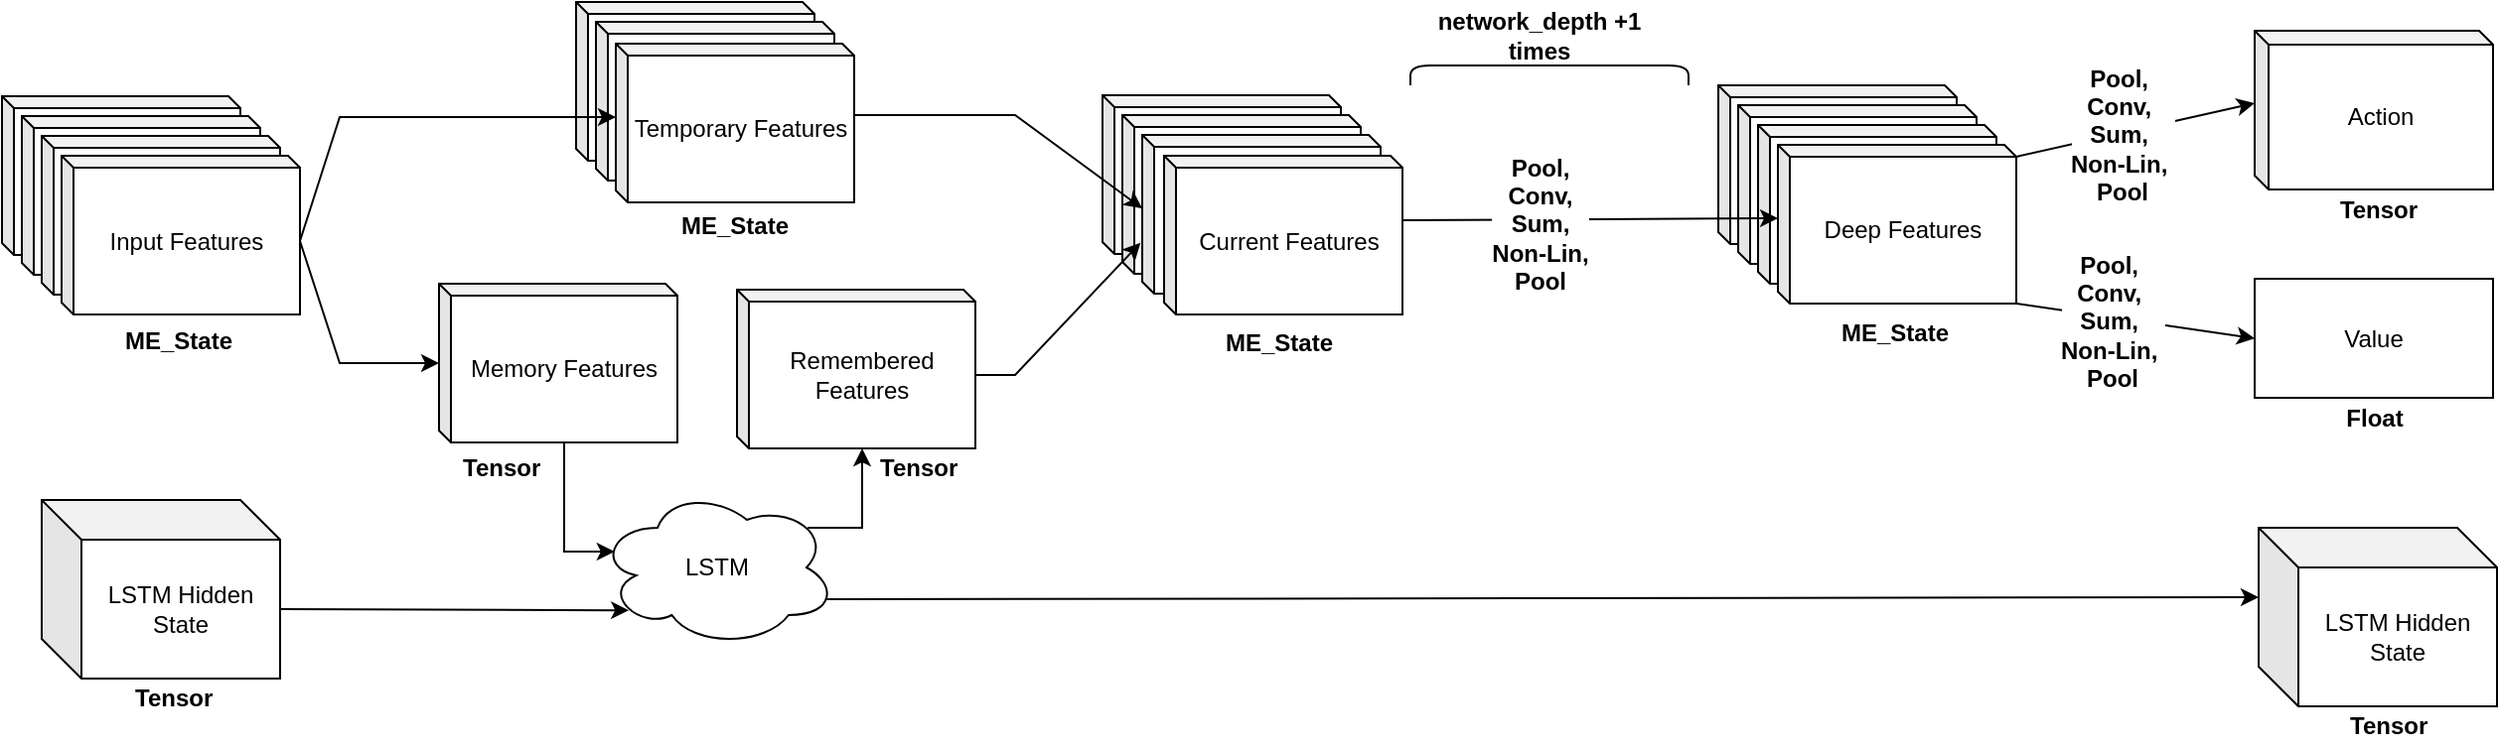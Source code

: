 <mxfile version="12.8.2" type="device"><diagram id="r8UHew-7JKpUn5vRE1y-" name="Page-1"><mxGraphModel dx="815" dy="493" grid="1" gridSize="10" guides="1" tooltips="1" connect="1" arrows="1" fold="1" page="1" pageScale="1" pageWidth="1654" pageHeight="2336" math="0" shadow="0"><root><mxCell id="0"/><mxCell id="1" parent="0"/><mxCell id="9vNF70mzWqmQDMwWjLkj-1" value="Action" style="shape=cube;whiteSpace=wrap;html=1;boundedLbl=1;backgroundOutline=1;darkOpacity=0.05;darkOpacity2=0.1;size=7;" parent="1" vertex="1"><mxGeometry x="1164" y="79.5" width="120" height="80" as="geometry"/></mxCell><mxCell id="9vNF70mzWqmQDMwWjLkj-4" value="" style="shape=cube;whiteSpace=wrap;html=1;boundedLbl=1;backgroundOutline=1;darkOpacity=0.05;darkOpacity2=0.1;size=6;" parent="1" vertex="1"><mxGeometry x="30" y="112.5" width="120" height="80" as="geometry"/></mxCell><mxCell id="9vNF70mzWqmQDMwWjLkj-5" value="" style="shape=cube;whiteSpace=wrap;html=1;boundedLbl=1;backgroundOutline=1;darkOpacity=0.05;darkOpacity2=0.1;size=6;" parent="1" vertex="1"><mxGeometry x="40" y="122.5" width="120" height="80" as="geometry"/></mxCell><mxCell id="9vNF70mzWqmQDMwWjLkj-6" value="" style="shape=cube;whiteSpace=wrap;html=1;boundedLbl=1;backgroundOutline=1;darkOpacity=0.05;darkOpacity2=0.1;size=6;" parent="1" vertex="1"><mxGeometry x="50" y="132.5" width="120" height="80" as="geometry"/></mxCell><mxCell id="9vNF70mzWqmQDMwWjLkj-7" value="Memory Features" style="shape=cube;whiteSpace=wrap;html=1;boundedLbl=1;backgroundOutline=1;darkOpacity=0.05;darkOpacity2=0.1;size=6;" parent="1" vertex="1"><mxGeometry x="250" y="207" width="120" height="80" as="geometry"/></mxCell><mxCell id="9vNF70mzWqmQDMwWjLkj-8" value="&lt;b&gt;ME_State&lt;br&gt;&lt;/b&gt;" style="text;html=1;strokeColor=none;fillColor=none;align=left;verticalAlign=middle;whiteSpace=wrap;rounded=0;" parent="1" vertex="1"><mxGeometry x="90" y="222.5" width="60" height="27.5" as="geometry"/></mxCell><mxCell id="9vNF70mzWqmQDMwWjLkj-11" value="" style="shape=cube;whiteSpace=wrap;html=1;boundedLbl=1;backgroundOutline=1;darkOpacity=0.05;darkOpacity2=0.1;size=6;" parent="1" vertex="1"><mxGeometry x="894" y="107" width="120" height="80" as="geometry"/></mxCell><mxCell id="9vNF70mzWqmQDMwWjLkj-12" value="" style="shape=cube;whiteSpace=wrap;html=1;boundedLbl=1;backgroundOutline=1;darkOpacity=0.05;darkOpacity2=0.1;size=6;" parent="1" vertex="1"><mxGeometry x="904" y="117" width="120" height="80" as="geometry"/></mxCell><mxCell id="9vNF70mzWqmQDMwWjLkj-13" value="" style="shape=cube;whiteSpace=wrap;html=1;boundedLbl=1;backgroundOutline=1;darkOpacity=0.05;darkOpacity2=0.1;size=6;" parent="1" vertex="1"><mxGeometry x="914" y="127" width="120" height="80" as="geometry"/></mxCell><mxCell id="9vNF70mzWqmQDMwWjLkj-14" value="Deep Features" style="shape=cube;whiteSpace=wrap;html=1;boundedLbl=1;backgroundOutline=1;darkOpacity=0.05;darkOpacity2=0.1;size=6;" parent="1" vertex="1"><mxGeometry x="924" y="137" width="120" height="80" as="geometry"/></mxCell><mxCell id="9vNF70mzWqmQDMwWjLkj-15" value="" style="endArrow=classic;html=1;entryX=0;entryY=0;entryDx=0;entryDy=37;entryPerimeter=0;exitX=0;exitY=0;exitDx=120;exitDy=43;exitPerimeter=0;" parent="1" target="9vNF70mzWqmQDMwWjLkj-14" edge="1"><mxGeometry width="50" height="50" relative="1" as="geometry"><mxPoint x="734" y="175" as="sourcePoint"/><mxPoint x="634" y="367" as="targetPoint"/></mxGeometry></mxCell><mxCell id="9vNF70mzWqmQDMwWjLkj-16" value="Pool,&lt;br&gt;Conv,&lt;br&gt;Sum,&lt;br&gt;Non-Lin,&lt;br&gt;Pool" style="text;html=1;align=center;verticalAlign=middle;resizable=0;points=[];labelBackgroundColor=#ffffff;fontStyle=1" parent="9vNF70mzWqmQDMwWjLkj-15" vertex="1" connectable="0"><mxGeometry x="-0.368" y="1" relative="1" as="geometry"><mxPoint x="10.01" y="3.32" as="offset"/></mxGeometry></mxCell><mxCell id="9vNF70mzWqmQDMwWjLkj-18" value="network_depth +1 times" style="text;html=1;strokeColor=none;fillColor=none;align=center;verticalAlign=middle;whiteSpace=wrap;rounded=0;fontStyle=1" parent="1" vertex="1"><mxGeometry x="749" y="67" width="110" height="30" as="geometry"/></mxCell><mxCell id="9vNF70mzWqmQDMwWjLkj-22" value="Tensor" style="text;html=1;align=center;verticalAlign=middle;resizable=0;points=[];autosize=1;fontStyle=1" parent="1" vertex="1"><mxGeometry x="1201" y="159.5" width="50" height="20" as="geometry"/></mxCell><mxCell id="9vNF70mzWqmQDMwWjLkj-23" value="Value" style="rounded=0;whiteSpace=wrap;html=1;" parent="1" vertex="1"><mxGeometry x="1164" y="204.5" width="120" height="60" as="geometry"/></mxCell><mxCell id="9vNF70mzWqmQDMwWjLkj-25" value="Float" style="text;html=1;align=center;verticalAlign=middle;resizable=0;points=[];autosize=1;fontStyle=1" parent="1" vertex="1"><mxGeometry x="1204" y="264.5" width="40" height="20" as="geometry"/></mxCell><mxCell id="nC4o5rSu2hYSyRS7NJ_2-1" value="" style="endArrow=none;html=1;" parent="1" edge="1"><mxGeometry width="50" height="50" relative="1" as="geometry"><mxPoint x="739" y="107" as="sourcePoint"/><mxPoint x="879" y="107" as="targetPoint"/><Array as="points"><mxPoint x="739" y="97"/><mxPoint x="879" y="97"/></Array></mxGeometry></mxCell><mxCell id="bKiQsrLSR-P_NXFVlVOJ-1" value="&lt;b&gt;ME_State&lt;br&gt;&lt;/b&gt;" style="text;html=1;strokeColor=none;fillColor=none;align=left;verticalAlign=middle;whiteSpace=wrap;rounded=0;" vertex="1" parent="1"><mxGeometry x="954" y="222" width="60" height="20.5" as="geometry"/></mxCell><mxCell id="bKiQsrLSR-P_NXFVlVOJ-2" value="&lt;span style=&quot;text-align: left ; white-space: normal&quot;&gt;LSTM Hidden State&lt;/span&gt;" style="shape=cube;whiteSpace=wrap;html=1;boundedLbl=1;backgroundOutline=1;darkOpacity=0.05;darkOpacity2=0.1;" vertex="1" parent="1"><mxGeometry x="50" y="316" width="120" height="90" as="geometry"/></mxCell><mxCell id="bKiQsrLSR-P_NXFVlVOJ-4" value="" style="shape=cube;whiteSpace=wrap;html=1;boundedLbl=1;backgroundOutline=1;darkOpacity=0.05;darkOpacity2=0.1;size=6;" vertex="1" parent="1"><mxGeometry x="584" y="112" width="120" height="80" as="geometry"/></mxCell><mxCell id="bKiQsrLSR-P_NXFVlVOJ-5" value="" style="shape=cube;whiteSpace=wrap;html=1;boundedLbl=1;backgroundOutline=1;darkOpacity=0.05;darkOpacity2=0.1;size=6;" vertex="1" parent="1"><mxGeometry x="594" y="122" width="120" height="80" as="geometry"/></mxCell><mxCell id="bKiQsrLSR-P_NXFVlVOJ-6" value="" style="shape=cube;whiteSpace=wrap;html=1;boundedLbl=1;backgroundOutline=1;darkOpacity=0.05;darkOpacity2=0.1;size=6;" vertex="1" parent="1"><mxGeometry x="604" y="132" width="120" height="80" as="geometry"/></mxCell><mxCell id="bKiQsrLSR-P_NXFVlVOJ-7" value="Current Features" style="shape=cube;whiteSpace=wrap;html=1;boundedLbl=1;backgroundOutline=1;darkOpacity=0.05;darkOpacity2=0.1;size=6;" vertex="1" parent="1"><mxGeometry x="615" y="142.5" width="120" height="80" as="geometry"/></mxCell><mxCell id="bKiQsrLSR-P_NXFVlVOJ-8" value="&lt;b&gt;ME_State&lt;br&gt;&lt;/b&gt;" style="text;html=1;strokeColor=none;fillColor=none;align=left;verticalAlign=middle;whiteSpace=wrap;rounded=0;" vertex="1" parent="1"><mxGeometry x="644" y="222" width="60" height="30" as="geometry"/></mxCell><mxCell id="bKiQsrLSR-P_NXFVlVOJ-9" value="&lt;span style=&quot;text-align: left ; white-space: normal&quot;&gt;LSTM Hidden State&lt;/span&gt;" style="shape=cube;whiteSpace=wrap;html=1;boundedLbl=1;backgroundOutline=1;darkOpacity=0.05;darkOpacity2=0.1;" vertex="1" parent="1"><mxGeometry x="1166" y="330" width="120" height="90" as="geometry"/></mxCell><mxCell id="bKiQsrLSR-P_NXFVlVOJ-12" value="" style="endArrow=classic;html=1;exitX=0;exitY=0;exitDx=63;exitDy=80;exitPerimeter=0;entryX=0.07;entryY=0.4;entryDx=0;entryDy=0;entryPerimeter=0;rounded=0;" edge="1" parent="1" source="9vNF70mzWqmQDMwWjLkj-7" target="bKiQsrLSR-P_NXFVlVOJ-25"><mxGeometry width="50" height="50" relative="1" as="geometry"><mxPoint x="495" y="330" as="sourcePoint"/><mxPoint x="225" y="230" as="targetPoint"/><Array as="points"><mxPoint x="313" y="342"/></Array></mxGeometry></mxCell><mxCell id="bKiQsrLSR-P_NXFVlVOJ-18" value="" style="endArrow=classic;html=1;exitX=0.96;exitY=0.7;exitDx=0;exitDy=0;entryX=0;entryY=0;entryDx=0;entryDy=35;entryPerimeter=0;exitPerimeter=0;" edge="1" parent="1" source="bKiQsrLSR-P_NXFVlVOJ-25" target="bKiQsrLSR-P_NXFVlVOJ-9"><mxGeometry width="50" height="50" relative="1" as="geometry"><mxPoint x="440" y="221" as="sourcePoint"/><mxPoint x="410" y="201" as="targetPoint"/></mxGeometry></mxCell><mxCell id="bKiQsrLSR-P_NXFVlVOJ-20" value="" style="endArrow=classic;html=1;entryX=0;entryY=0;entryDx=0;entryDy=36.5;entryPerimeter=0;exitX=0;exitY=0;exitDx=120;exitDy=6;exitPerimeter=0;" edge="1" parent="1" source="9vNF70mzWqmQDMwWjLkj-14" target="9vNF70mzWqmQDMwWjLkj-1"><mxGeometry width="50" height="50" relative="1" as="geometry"><mxPoint x="954" y="347" as="sourcePoint"/><mxPoint x="1004" y="297" as="targetPoint"/></mxGeometry></mxCell><mxCell id="bKiQsrLSR-P_NXFVlVOJ-22" value="&lt;font style=&quot;font-weight: 700 ; vertical-align: inherit&quot;&gt;Pool,&amp;nbsp;&lt;/font&gt;&lt;br style=&quot;font-weight: 700&quot;&gt;&lt;font style=&quot;font-weight: 700 ; vertical-align: inherit&quot;&gt;Conv,&amp;nbsp;&lt;/font&gt;&lt;br style=&quot;font-weight: 700&quot;&gt;&lt;font style=&quot;font-weight: 700 ; vertical-align: inherit&quot;&gt;Sum,&amp;nbsp;&lt;/font&gt;&lt;br style=&quot;font-weight: 700&quot;&gt;&lt;font style=&quot;font-weight: 700 ; vertical-align: inherit&quot;&gt;Non-Lin,&amp;nbsp;&lt;/font&gt;&lt;br style=&quot;font-weight: 700&quot;&gt;&lt;font style=&quot;font-weight: 700 ; vertical-align: inherit&quot;&gt;Pool&lt;/font&gt;" style="text;html=1;align=center;verticalAlign=middle;resizable=0;points=[];labelBackgroundColor=#ffffff;" vertex="1" connectable="0" parent="bKiQsrLSR-P_NXFVlVOJ-20"><mxGeometry x="-0.118" y="-1" relative="1" as="geometry"><mxPoint as="offset"/></mxGeometry></mxCell><mxCell id="bKiQsrLSR-P_NXFVlVOJ-21" value="" style="endArrow=classic;html=1;entryX=0;entryY=0.5;entryDx=0;entryDy=0;exitX=1;exitY=1;exitDx=0;exitDy=0;exitPerimeter=0;" edge="1" parent="1" source="9vNF70mzWqmQDMwWjLkj-14" target="9vNF70mzWqmQDMwWjLkj-23"><mxGeometry width="50" height="50" relative="1" as="geometry"><mxPoint x="1064" y="217" as="sourcePoint"/><mxPoint x="1374" y="212.5" as="targetPoint"/></mxGeometry></mxCell><mxCell id="bKiQsrLSR-P_NXFVlVOJ-23" value="&lt;font style=&quot;font-weight: 700 ; vertical-align: inherit&quot;&gt;Pool,&amp;nbsp;&lt;/font&gt;&lt;br style=&quot;font-weight: 700&quot;&gt;&lt;font style=&quot;font-weight: 700 ; vertical-align: inherit&quot;&gt;Conv,&amp;nbsp;&lt;/font&gt;&lt;br style=&quot;font-weight: 700&quot;&gt;&lt;font style=&quot;font-weight: 700 ; vertical-align: inherit&quot;&gt;Sum,&amp;nbsp;&lt;/font&gt;&lt;br style=&quot;font-weight: 700&quot;&gt;&lt;font style=&quot;font-weight: 700 ; vertical-align: inherit&quot;&gt;Non-Lin,&amp;nbsp;&lt;/font&gt;&lt;br style=&quot;font-weight: 700&quot;&gt;&lt;font style=&quot;font-weight: 700 ; vertical-align: inherit&quot;&gt;Pool&lt;/font&gt;" style="text;html=1;align=center;verticalAlign=middle;resizable=0;points=[];labelBackgroundColor=#ffffff;" vertex="1" connectable="0" parent="bKiQsrLSR-P_NXFVlVOJ-21"><mxGeometry x="-0.07" y="-2" relative="1" as="geometry"><mxPoint x="-8.23" y="-1.25" as="offset"/></mxGeometry></mxCell><mxCell id="bKiQsrLSR-P_NXFVlVOJ-25" value="LSTM" style="ellipse;shape=cloud;whiteSpace=wrap;html=1;" vertex="1" parent="1"><mxGeometry x="330" y="310" width="120" height="80" as="geometry"/></mxCell><mxCell id="bKiQsrLSR-P_NXFVlVOJ-26" value="Input Features" style="shape=cube;whiteSpace=wrap;html=1;boundedLbl=1;backgroundOutline=1;darkOpacity=0.05;darkOpacity2=0.1;size=6;" vertex="1" parent="1"><mxGeometry x="60" y="142.5" width="120" height="80" as="geometry"/></mxCell><mxCell id="bKiQsrLSR-P_NXFVlVOJ-27" value="" style="endArrow=classic;html=1;exitX=0;exitY=0;exitDx=120;exitDy=43;exitPerimeter=0;rounded=0;" edge="1" parent="1" source="bKiQsrLSR-P_NXFVlVOJ-26" target="9vNF70mzWqmQDMwWjLkj-7"><mxGeometry width="50" height="50" relative="1" as="geometry"><mxPoint x="275" y="121" as="sourcePoint"/><mxPoint x="307.0" y="166" as="targetPoint"/><Array as="points"><mxPoint x="200" y="247"/></Array></mxGeometry></mxCell><mxCell id="bKiQsrLSR-P_NXFVlVOJ-28" value="" style="shape=cube;whiteSpace=wrap;html=1;boundedLbl=1;backgroundOutline=1;darkOpacity=0.05;darkOpacity2=0.1;size=6;" vertex="1" parent="1"><mxGeometry x="319" y="65" width="120" height="80" as="geometry"/></mxCell><mxCell id="bKiQsrLSR-P_NXFVlVOJ-29" value="" style="shape=cube;whiteSpace=wrap;html=1;boundedLbl=1;backgroundOutline=1;darkOpacity=0.05;darkOpacity2=0.1;size=6;" vertex="1" parent="1"><mxGeometry x="329" y="75" width="120" height="80" as="geometry"/></mxCell><mxCell id="bKiQsrLSR-P_NXFVlVOJ-30" value="Temporary Features" style="shape=cube;whiteSpace=wrap;html=1;boundedLbl=1;backgroundOutline=1;darkOpacity=0.05;darkOpacity2=0.1;size=6;" vertex="1" parent="1"><mxGeometry x="339" y="86" width="120" height="80" as="geometry"/></mxCell><mxCell id="bKiQsrLSR-P_NXFVlVOJ-31" value="" style="endArrow=classic;html=1;entryX=0;entryY=0;entryDx=0;entryDy=37;entryPerimeter=0;rounded=0;exitX=0;exitY=0;exitDx=120;exitDy=43;exitPerimeter=0;" edge="1" parent="1" source="bKiQsrLSR-P_NXFVlVOJ-26" target="bKiQsrLSR-P_NXFVlVOJ-30"><mxGeometry width="50" height="50" relative="1" as="geometry"><mxPoint x="190" y="178" as="sourcePoint"/><mxPoint x="230" y="141" as="targetPoint"/><Array as="points"><mxPoint x="200" y="123"/></Array></mxGeometry></mxCell><mxCell id="bKiQsrLSR-P_NXFVlVOJ-32" value="Remembered Features" style="shape=cube;whiteSpace=wrap;html=1;boundedLbl=1;backgroundOutline=1;darkOpacity=0.05;darkOpacity2=0.1;size=6;" vertex="1" parent="1"><mxGeometry x="400" y="210" width="120" height="80" as="geometry"/></mxCell><mxCell id="bKiQsrLSR-P_NXFVlVOJ-33" value="" style="endArrow=classic;html=1;exitX=0.88;exitY=0.25;exitDx=0;exitDy=0;exitPerimeter=0;entryX=0;entryY=0;entryDx=63;entryDy=80;entryPerimeter=0;rounded=0;" edge="1" parent="1" source="bKiQsrLSR-P_NXFVlVOJ-25" target="bKiQsrLSR-P_NXFVlVOJ-32"><mxGeometry width="50" height="50" relative="1" as="geometry"><mxPoint x="320" y="295" as="sourcePoint"/><mxPoint x="320" y="328" as="targetPoint"/><Array as="points"><mxPoint x="463" y="330"/></Array></mxGeometry></mxCell><mxCell id="bKiQsrLSR-P_NXFVlVOJ-36" value="" style="endArrow=classic;html=1;exitX=1;exitY=0.45;exitDx=0;exitDy=0;exitPerimeter=0;entryX=0;entryY=0;entryDx=0;entryDy=37;entryPerimeter=0;rounded=0;" edge="1" parent="1" source="bKiQsrLSR-P_NXFVlVOJ-30" target="bKiQsrLSR-P_NXFVlVOJ-6"><mxGeometry width="50" height="50" relative="1" as="geometry"><mxPoint x="530" y="121" as="sourcePoint"/><mxPoint x="520" y="121" as="targetPoint"/><Array as="points"><mxPoint x="540" y="122"/></Array></mxGeometry></mxCell><mxCell id="bKiQsrLSR-P_NXFVlVOJ-38" value="" style="endArrow=classic;html=1;entryX=-0.007;entryY=0.679;entryDx=0;entryDy=0;entryPerimeter=0;exitX=0;exitY=0;exitDx=120;exitDy=43;exitPerimeter=0;rounded=0;" edge="1" parent="1" source="bKiQsrLSR-P_NXFVlVOJ-32" target="bKiQsrLSR-P_NXFVlVOJ-6"><mxGeometry width="50" height="50" relative="1" as="geometry"><mxPoint x="560" y="280" as="sourcePoint"/><mxPoint x="610" y="230" as="targetPoint"/><Array as="points"><mxPoint x="540" y="253"/></Array></mxGeometry></mxCell><mxCell id="bKiQsrLSR-P_NXFVlVOJ-41" value="" style="endArrow=classic;html=1;entryX=0.13;entryY=0.77;entryDx=0;entryDy=0;entryPerimeter=0;exitX=0;exitY=0;exitDx=120;exitDy=55;exitPerimeter=0;" edge="1" parent="1" source="bKiQsrLSR-P_NXFVlVOJ-2" target="bKiQsrLSR-P_NXFVlVOJ-25"><mxGeometry width="50" height="50" relative="1" as="geometry"><mxPoint x="250" y="420" as="sourcePoint"/><mxPoint x="300" y="370" as="targetPoint"/></mxGeometry></mxCell><mxCell id="bKiQsrLSR-P_NXFVlVOJ-42" value="&lt;b&gt;ME_State&lt;br&gt;&lt;/b&gt;" style="text;html=1;strokeColor=none;fillColor=none;align=left;verticalAlign=middle;whiteSpace=wrap;rounded=0;" vertex="1" parent="1"><mxGeometry x="370" y="166" width="60" height="24" as="geometry"/></mxCell><mxCell id="bKiQsrLSR-P_NXFVlVOJ-44" value="&lt;b&gt;Tensor&lt;br&gt;&lt;/b&gt;" style="text;html=1;strokeColor=none;fillColor=none;align=left;verticalAlign=middle;whiteSpace=wrap;rounded=0;" vertex="1" parent="1"><mxGeometry x="260" y="290" width="50" height="20" as="geometry"/></mxCell><mxCell id="bKiQsrLSR-P_NXFVlVOJ-47" value="&lt;b&gt;Tensor&lt;br&gt;&lt;/b&gt;" style="text;html=1;strokeColor=none;fillColor=none;align=left;verticalAlign=middle;whiteSpace=wrap;rounded=0;" vertex="1" parent="1"><mxGeometry x="470" y="290" width="50" height="20" as="geometry"/></mxCell><mxCell id="bKiQsrLSR-P_NXFVlVOJ-48" value="&lt;b&gt;Tensor&lt;br&gt;&lt;/b&gt;" style="text;html=1;strokeColor=none;fillColor=none;align=left;verticalAlign=middle;whiteSpace=wrap;rounded=0;" vertex="1" parent="1"><mxGeometry x="95" y="406" width="50" height="20" as="geometry"/></mxCell><mxCell id="bKiQsrLSR-P_NXFVlVOJ-49" value="&lt;b&gt;Tensor&lt;br&gt;&lt;/b&gt;" style="text;html=1;strokeColor=none;fillColor=none;align=left;verticalAlign=middle;whiteSpace=wrap;rounded=0;" vertex="1" parent="1"><mxGeometry x="1210" y="420" width="50" height="20" as="geometry"/></mxCell></root></mxGraphModel></diagram></mxfile>